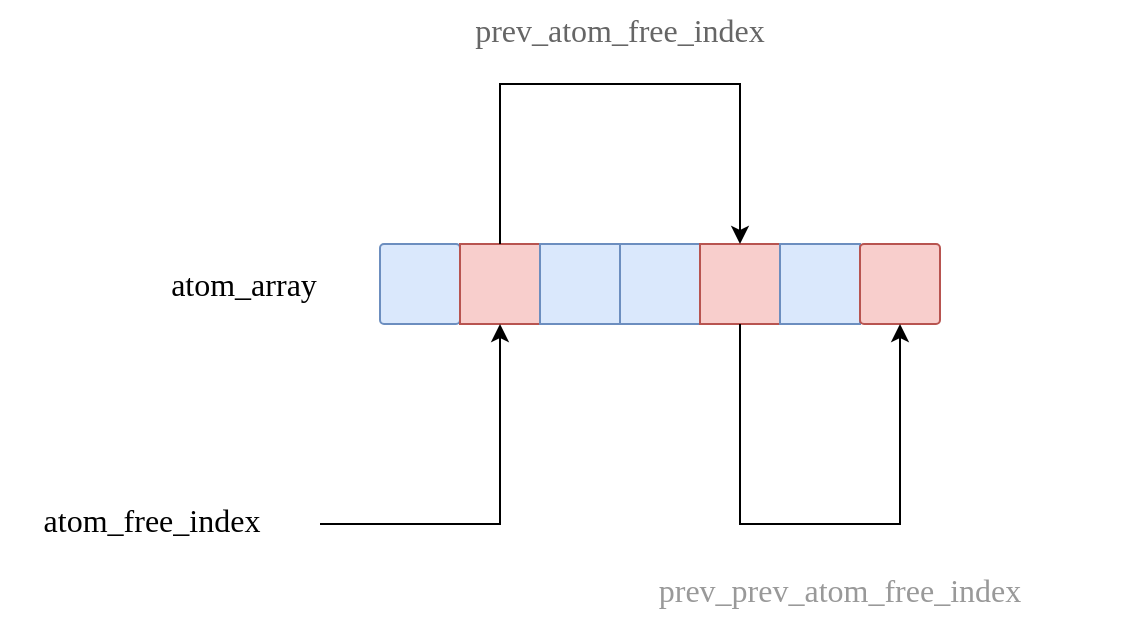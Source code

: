<mxfile version="21.4.0" type="device">
  <diagram id="vIginH31_v2JnxXlPxZ2" name="Page-1">
    <mxGraphModel dx="1306" dy="894" grid="1" gridSize="10" guides="1" tooltips="1" connect="1" arrows="1" fold="1" page="1" pageScale="1" pageWidth="827" pageHeight="1169" math="1" shadow="0">
      <root>
        <mxCell id="0" />
        <mxCell id="1" parent="0" />
        <mxCell id="QNwQPXW33mE8eFLI1nhO-1" value="" style="rounded=1;whiteSpace=wrap;html=1;fillColor=#dae8fc;strokeColor=#6c8ebf;arcSize=5;" parent="1" vertex="1">
          <mxGeometry x="280" y="160" width="40" height="40" as="geometry" />
        </mxCell>
        <mxCell id="QNwQPXW33mE8eFLI1nhO-2" value="" style="rounded=0;whiteSpace=wrap;html=1;fillColor=#f8cecc;strokeColor=#b85450;" parent="1" vertex="1">
          <mxGeometry x="320" y="160" width="40" height="40" as="geometry" />
        </mxCell>
        <mxCell id="QNwQPXW33mE8eFLI1nhO-3" value="" style="rounded=0;whiteSpace=wrap;html=1;fillColor=#dae8fc;strokeColor=#6c8ebf;" parent="1" vertex="1">
          <mxGeometry x="360" y="160" width="40" height="40" as="geometry" />
        </mxCell>
        <mxCell id="QNwQPXW33mE8eFLI1nhO-4" value="" style="rounded=0;whiteSpace=wrap;html=1;fillColor=#dae8fc;strokeColor=#6c8ebf;" parent="1" vertex="1">
          <mxGeometry x="400" y="160" width="40" height="40" as="geometry" />
        </mxCell>
        <mxCell id="QNwQPXW33mE8eFLI1nhO-5" value="" style="rounded=0;whiteSpace=wrap;html=1;fillColor=#f8cecc;strokeColor=#b85450;" parent="1" vertex="1">
          <mxGeometry x="440" y="160" width="40" height="40" as="geometry" />
        </mxCell>
        <mxCell id="QNwQPXW33mE8eFLI1nhO-6" value="" style="rounded=0;whiteSpace=wrap;html=1;fillColor=#dae8fc;strokeColor=#6c8ebf;" parent="1" vertex="1">
          <mxGeometry x="480" y="160" width="40" height="40" as="geometry" />
        </mxCell>
        <mxCell id="QNwQPXW33mE8eFLI1nhO-7" value="&lt;font style=&quot;font-size: 16px;&quot;&gt;atom_array&lt;/font&gt;" style="text;html=1;strokeColor=none;fillColor=none;align=center;verticalAlign=middle;whiteSpace=wrap;rounded=0;fontFamily=SF Mono;" parent="1" vertex="1">
          <mxGeometry x="147" y="165" width="130" height="30" as="geometry" />
        </mxCell>
        <mxCell id="QNwQPXW33mE8eFLI1nhO-8" value="" style="rounded=1;whiteSpace=wrap;html=1;fillColor=#f8cecc;strokeColor=#b85450;arcSize=5;" parent="1" vertex="1">
          <mxGeometry x="520" y="160" width="40" height="40" as="geometry" />
        </mxCell>
        <mxCell id="QNwQPXW33mE8eFLI1nhO-11" value="&lt;font style=&quot;font-size: 16px;&quot;&gt;atom_free_index&lt;/font&gt;" style="text;html=1;strokeColor=none;fillColor=none;align=center;verticalAlign=middle;whiteSpace=wrap;rounded=0;fontFamily=SF Mono;" parent="1" vertex="1">
          <mxGeometry x="90" y="283" width="152" height="30" as="geometry" />
        </mxCell>
        <mxCell id="QNwQPXW33mE8eFLI1nhO-12" value="" style="endArrow=classic;html=1;rounded=0;fontSize=16;entryX=0.5;entryY=1;entryDx=0;entryDy=0;" parent="1" target="QNwQPXW33mE8eFLI1nhO-2" edge="1">
          <mxGeometry width="50" height="50" relative="1" as="geometry">
            <mxPoint x="250" y="300" as="sourcePoint" />
            <mxPoint x="550" y="380" as="targetPoint" />
            <Array as="points">
              <mxPoint x="340" y="300" />
            </Array>
          </mxGeometry>
        </mxCell>
        <mxCell id="QNwQPXW33mE8eFLI1nhO-13" value="" style="endArrow=classic;html=1;rounded=0;fontSize=16;exitX=0.5;exitY=0;exitDx=0;exitDy=0;entryX=0.5;entryY=0;entryDx=0;entryDy=0;" parent="1" source="QNwQPXW33mE8eFLI1nhO-2" target="QNwQPXW33mE8eFLI1nhO-5" edge="1">
          <mxGeometry width="50" height="50" relative="1" as="geometry">
            <mxPoint x="260" y="345" as="sourcePoint" />
            <mxPoint x="350" y="210" as="targetPoint" />
            <Array as="points">
              <mxPoint x="340" y="80" />
              <mxPoint x="460" y="80" />
            </Array>
          </mxGeometry>
        </mxCell>
        <mxCell id="QNwQPXW33mE8eFLI1nhO-15" value="&lt;font color=&quot;#666666&quot; style=&quot;font-size: 16px;&quot;&gt;prev_atom_free_index&lt;/font&gt;" style="text;html=1;strokeColor=none;fillColor=none;align=center;verticalAlign=middle;whiteSpace=wrap;rounded=0;fontFamily=SF Mono;" parent="1" vertex="1">
          <mxGeometry x="290" y="38" width="220" height="30" as="geometry" />
        </mxCell>
        <mxCell id="QNwQPXW33mE8eFLI1nhO-16" value="" style="endArrow=classic;html=1;rounded=0;fontSize=16;entryX=0.5;entryY=1;entryDx=0;entryDy=0;exitX=0.5;exitY=1;exitDx=0;exitDy=0;" parent="1" source="QNwQPXW33mE8eFLI1nhO-5" target="QNwQPXW33mE8eFLI1nhO-8" edge="1">
          <mxGeometry width="50" height="50" relative="1" as="geometry">
            <mxPoint x="260" y="320" as="sourcePoint" />
            <mxPoint x="350" y="210" as="targetPoint" />
            <Array as="points">
              <mxPoint x="460" y="300" />
              <mxPoint x="540" y="300" />
            </Array>
          </mxGeometry>
        </mxCell>
        <mxCell id="QNwQPXW33mE8eFLI1nhO-17" value="&lt;font color=&quot;#999999&quot; style=&quot;font-size: 16px;&quot;&gt;prev_prev_atom_free_index&lt;/font&gt;" style="text;html=1;strokeColor=none;fillColor=none;align=center;verticalAlign=middle;whiteSpace=wrap;rounded=0;fontStyle=0;fontFamily=SF Mono;" parent="1" vertex="1">
          <mxGeometry x="370" y="318" width="280" height="30" as="geometry" />
        </mxCell>
      </root>
    </mxGraphModel>
  </diagram>
</mxfile>
